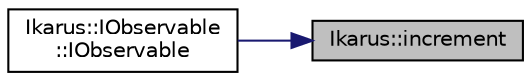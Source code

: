 digraph "Ikarus::increment"
{
 // LATEX_PDF_SIZE
  edge [fontname="Helvetica",fontsize="10",labelfontname="Helvetica",labelfontsize="10"];
  node [fontname="Helvetica",fontsize="10",shape=record];
  rankdir="RL";
  Node1 [label="Ikarus::increment",height=0.2,width=0.4,color="black", fillcolor="grey75", style="filled", fontcolor="black",tooltip="Increments the given enum value."];
  Node1 -> Node2 [dir="back",color="midnightblue",fontsize="10",style="solid"];
  Node2 [label="Ikarus::IObservable\l::IObservable",height=0.2,width=0.4,color="black", fillcolor="white", style="filled",URL="$a01578.html#ac8058d5b1ebb462a10712ba598154e23",tooltip=" "];
}
